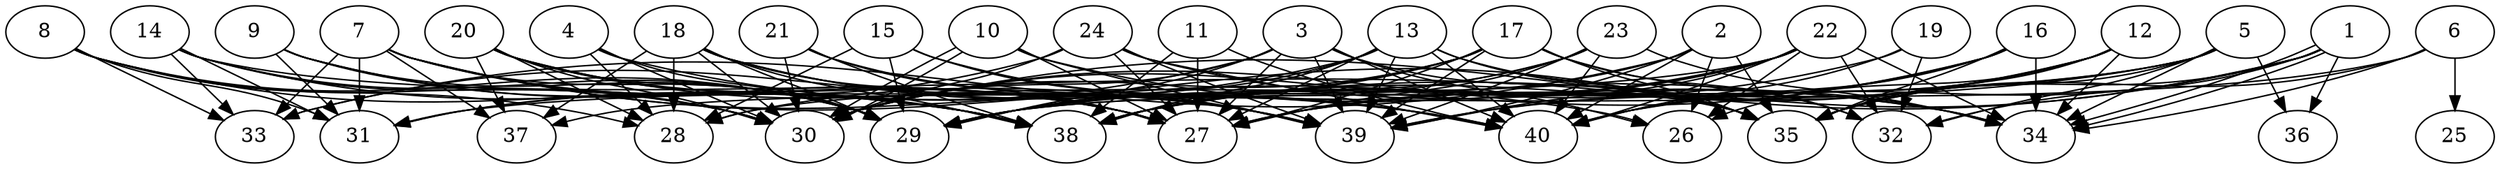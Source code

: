 // DAG (tier=3-complex, mode=data, n=40, ccr=0.510, fat=0.809, density=0.717, regular=0.208, jump=0.211, mindata=4194304, maxdata=33554432)
// DAG automatically generated by daggen at Sun Aug 24 16:33:35 2025
// /home/ermia/Project/Environments/daggen/bin/daggen --dot --ccr 0.510 --fat 0.809 --regular 0.208 --density 0.717 --jump 0.211 --mindata 4194304 --maxdata 33554432 -n 40 
digraph G {
  1 [size="6258908981554111488", alpha="0.07", expect_size="3129454490777055744"]
  1 -> 30 [size ="2131407719628800"]
  1 -> 32 [size ="2131407719628800"]
  1 -> 34 [size ="2131407719628800"]
  1 -> 34 [size ="2131407719628800"]
  1 -> 35 [size ="2131407719628800"]
  1 -> 36 [size ="2131407719628800"]
  1 -> 38 [size ="2131407719628800"]
  1 -> 40 [size ="2131407719628800"]
  2 [size="340696400640435776", alpha="0.14", expect_size="170348200320217888"]
  2 -> 26 [size ="704619793612800"]
  2 -> 33 [size ="704619793612800"]
  2 -> 35 [size ="704619793612800"]
  2 -> 38 [size ="704619793612800"]
  2 -> 39 [size ="704619793612800"]
  2 -> 40 [size ="704619793612800"]
  3 [size="216234961931596928", alpha="0.10", expect_size="108117480965798464"]
  3 -> 26 [size ="4092631923556352"]
  3 -> 27 [size ="4092631923556352"]
  3 -> 29 [size ="4092631923556352"]
  3 -> 30 [size ="4092631923556352"]
  3 -> 31 [size ="4092631923556352"]
  3 -> 35 [size ="4092631923556352"]
  3 -> 39 [size ="4092631923556352"]
  3 -> 40 [size ="4092631923556352"]
  4 [size="27392064952580836425728", alpha="0.07", expect_size="13696032476290418212864"]
  4 -> 28 [size ="7269532829745152"]
  4 -> 29 [size ="7269532829745152"]
  4 -> 30 [size ="7269532829745152"]
  4 -> 35 [size ="7269532829745152"]
  5 [size="19237818494396968", alpha="0.13", expect_size="9618909247198484"]
  5 -> 28 [size ="681139207405568"]
  5 -> 29 [size ="681139207405568"]
  5 -> 31 [size ="681139207405568"]
  5 -> 32 [size ="681139207405568"]
  5 -> 34 [size ="681139207405568"]
  5 -> 35 [size ="681139207405568"]
  5 -> 36 [size ="681139207405568"]
  6 [size="86927945464465588224", alpha="0.06", expect_size="43463972732232794112"]
  6 -> 25 [size ="156986725367808"]
  6 -> 29 [size ="156986725367808"]
  6 -> 34 [size ="156986725367808"]
  6 -> 35 [size ="156986725367808"]
  7 [size="56292442192239184", alpha="0.08", expect_size="28146221096119592"]
  7 -> 26 [size ="2127665360273408"]
  7 -> 27 [size ="2127665360273408"]
  7 -> 29 [size ="2127665360273408"]
  7 -> 31 [size ="2127665360273408"]
  7 -> 33 [size ="2127665360273408"]
  7 -> 37 [size ="2127665360273408"]
  7 -> 38 [size ="2127665360273408"]
  7 -> 40 [size ="2127665360273408"]
  8 [size="22883082923147264000000", alpha="0.05", expect_size="11441541461573632000000"]
  8 -> 28 [size ="6448118497280000"]
  8 -> 29 [size ="6448118497280000"]
  8 -> 30 [size ="6448118497280000"]
  8 -> 31 [size ="6448118497280000"]
  8 -> 33 [size ="6448118497280000"]
  8 -> 38 [size ="6448118497280000"]
  9 [size="11183477742797355008", alpha="0.17", expect_size="5591738871398677504"]
  9 -> 27 [size ="4399454127915008"]
  9 -> 29 [size ="4399454127915008"]
  9 -> 30 [size ="4399454127915008"]
  9 -> 31 [size ="4399454127915008"]
  9 -> 38 [size ="4399454127915008"]
  10 [size="275676950471486272", alpha="0.09", expect_size="137838475235743136"]
  10 -> 27 [size ="6495650900344832"]
  10 -> 30 [size ="6495650900344832"]
  10 -> 30 [size ="6495650900344832"]
  10 -> 34 [size ="6495650900344832"]
  10 -> 39 [size ="6495650900344832"]
  11 [size="4408775462027503075328", alpha="0.06", expect_size="2204387731013751537664"]
  11 -> 27 [size ="2150974726602752"]
  11 -> 38 [size ="2150974726602752"]
  11 -> 40 [size ="2150974726602752"]
  12 [size="5823471732728476672", alpha="0.11", expect_size="2911735866364238336"]
  12 -> 26 [size ="2048524321554432"]
  12 -> 27 [size ="2048524321554432"]
  12 -> 34 [size ="2048524321554432"]
  12 -> 35 [size ="2048524321554432"]
  12 -> 38 [size ="2048524321554432"]
  12 -> 39 [size ="2048524321554432"]
  12 -> 40 [size ="2048524321554432"]
  13 [size="1903142534625877819392", alpha="0.06", expect_size="951571267312938909696"]
  13 -> 27 [size ="1228582139461632"]
  13 -> 29 [size ="1228582139461632"]
  13 -> 32 [size ="1228582139461632"]
  13 -> 33 [size ="1228582139461632"]
  13 -> 35 [size ="1228582139461632"]
  13 -> 38 [size ="1228582139461632"]
  13 -> 39 [size ="1228582139461632"]
  13 -> 40 [size ="1228582139461632"]
  14 [size="1819006892708982784", alpha="0.11", expect_size="909503446354491392"]
  14 -> 29 [size ="617539121971200"]
  14 -> 30 [size ="617539121971200"]
  14 -> 31 [size ="617539121971200"]
  14 -> 33 [size ="617539121971200"]
  14 -> 35 [size ="617539121971200"]
  14 -> 38 [size ="617539121971200"]
  15 [size="65262964073066624", alpha="0.03", expect_size="32631482036533312"]
  15 -> 28 [size ="1521584640622592"]
  15 -> 29 [size ="1521584640622592"]
  15 -> 39 [size ="1521584640622592"]
  15 -> 40 [size ="1521584640622592"]
  16 [size="23517339220894708", alpha="0.20", expect_size="11758669610447354"]
  16 -> 27 [size ="1525880824266752"]
  16 -> 29 [size ="1525880824266752"]
  16 -> 34 [size ="1525880824266752"]
  16 -> 35 [size ="1525880824266752"]
  16 -> 39 [size ="1525880824266752"]
  16 -> 40 [size ="1525880824266752"]
  17 [size="30088867077224897970176", alpha="0.15", expect_size="15044433538612448985088"]
  17 -> 27 [size ="7739160928452608"]
  17 -> 28 [size ="7739160928452608"]
  17 -> 29 [size ="7739160928452608"]
  17 -> 30 [size ="7739160928452608"]
  17 -> 32 [size ="7739160928452608"]
  17 -> 34 [size ="7739160928452608"]
  17 -> 35 [size ="7739160928452608"]
  17 -> 39 [size ="7739160928452608"]
  18 [size="9048844197167104000000", alpha="0.20", expect_size="4524422098583552000000"]
  18 -> 27 [size ="3473911316480000"]
  18 -> 28 [size ="3473911316480000"]
  18 -> 29 [size ="3473911316480000"]
  18 -> 30 [size ="3473911316480000"]
  18 -> 37 [size ="3473911316480000"]
  18 -> 38 [size ="3473911316480000"]
  18 -> 39 [size ="3473911316480000"]
  18 -> 40 [size ="3473911316480000"]
  19 [size="130067497302671168", alpha="0.07", expect_size="65033748651335584"]
  19 -> 30 [size ="8264511496650752"]
  19 -> 32 [size ="8264511496650752"]
  19 -> 40 [size ="8264511496650752"]
  20 [size="198744830356358168576", alpha="0.07", expect_size="99372415178179084288"]
  20 -> 27 [size ="272450252177408"]
  20 -> 28 [size ="272450252177408"]
  20 -> 29 [size ="272450252177408"]
  20 -> 30 [size ="272450252177408"]
  20 -> 37 [size ="272450252177408"]
  20 -> 38 [size ="272450252177408"]
  20 -> 39 [size ="272450252177408"]
  21 [size="3950602624865285", alpha="0.04", expect_size="1975301312432642"]
  21 -> 27 [size ="259788688588800"]
  21 -> 30 [size ="259788688588800"]
  21 -> 38 [size ="259788688588800"]
  21 -> 39 [size ="259788688588800"]
  22 [size="482446535956584256", alpha="0.09", expect_size="241223267978292128"]
  22 -> 26 [size ="498394581696512"]
  22 -> 27 [size ="498394581696512"]
  22 -> 30 [size ="498394581696512"]
  22 -> 32 [size ="498394581696512"]
  22 -> 34 [size ="498394581696512"]
  22 -> 37 [size ="498394581696512"]
  22 -> 38 [size ="498394581696512"]
  22 -> 39 [size ="498394581696512"]
  22 -> 40 [size ="498394581696512"]
  23 [size="17365047950168719360", alpha="0.04", expect_size="8682523975084359680"]
  23 -> 27 [size ="6899985756979200"]
  23 -> 29 [size ="6899985756979200"]
  23 -> 34 [size ="6899985756979200"]
  23 -> 38 [size ="6899985756979200"]
  23 -> 39 [size ="6899985756979200"]
  23 -> 40 [size ="6899985756979200"]
  24 [size="472401200217843648", alpha="0.16", expect_size="236200600108921824"]
  24 -> 27 [size ="7431931088076800"]
  24 -> 30 [size ="7431931088076800"]
  24 -> 31 [size ="7431931088076800"]
  24 -> 34 [size ="7431931088076800"]
  24 -> 39 [size ="7431931088076800"]
  24 -> 40 [size ="7431931088076800"]
  25 [size="32501339752901902336000", alpha="0.10", expect_size="16250669876450951168000"]
  26 [size="4002739906332842496", alpha="0.06", expect_size="2001369953166421248"]
  27 [size="18947982256804712448", alpha="0.19", expect_size="9473991128402356224"]
  28 [size="15846720556497199169536", alpha="0.15", expect_size="7923360278248599584768"]
  29 [size="14565795450550654976", alpha="0.17", expect_size="7282897725275327488"]
  30 [size="1279810143276085504", alpha="0.20", expect_size="639905071638042752"]
  31 [size="7077888000000000000000", alpha="0.08", expect_size="3538944000000000000000"]
  32 [size="27641260383720064417792", alpha="0.17", expect_size="13820630191860032208896"]
  33 [size="2792527515057590894592", alpha="0.14", expect_size="1396263757528795447296"]
  34 [size="8287288935174444032", alpha="0.08", expect_size="4143644467587222016"]
  35 [size="10855447088825429393408", alpha="0.06", expect_size="5427723544412714696704"]
  36 [size="42235810124486208", alpha="0.19", expect_size="21117905062243104"]
  37 [size="1903349435174274560", alpha="0.14", expect_size="951674717587137280"]
  38 [size="3628962910287169024", alpha="0.06", expect_size="1814481455143584512"]
  39 [size="486892474821605184", alpha="0.17", expect_size="243446237410802592"]
  40 [size="1441659271839672696832", alpha="0.12", expect_size="720829635919836348416"]
}